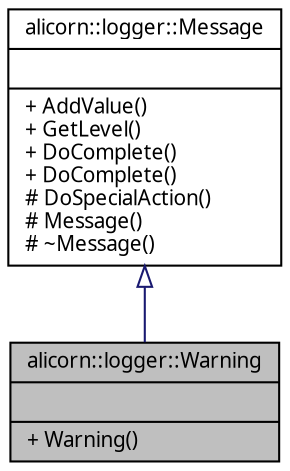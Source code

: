 digraph "alicorn::logger::Warning"
{
 // INTERACTIVE_SVG=YES
  edge [fontname="Verdana",fontsize="10",labelfontname="Verdana",labelfontsize="10"];
  node [fontname="Verdana",fontsize="10",shape=record];
  Node1 [label="{alicorn::logger::Warning\n||+ Warning()\l}",height=0.2,width=0.4,color="black", fillcolor="grey75", style="filled", fontcolor="black"];
  Node2 -> Node1 [dir="back",color="midnightblue",fontsize="10",style="solid",arrowtail="onormal",fontname="Verdana"];
  Node2 [label="{alicorn::logger::Message\n||+ AddValue()\l+ GetLevel()\l+ DoComplete()\l+ DoComplete()\l# DoSpecialAction()\l# Message()\l# ~Message()\l}",height=0.2,width=0.4,color="black", fillcolor="white", style="filled",URL="$a00111.html",tooltip="Класс входит в Проект Logger   Базовый класс типов сообщений. "];
}

